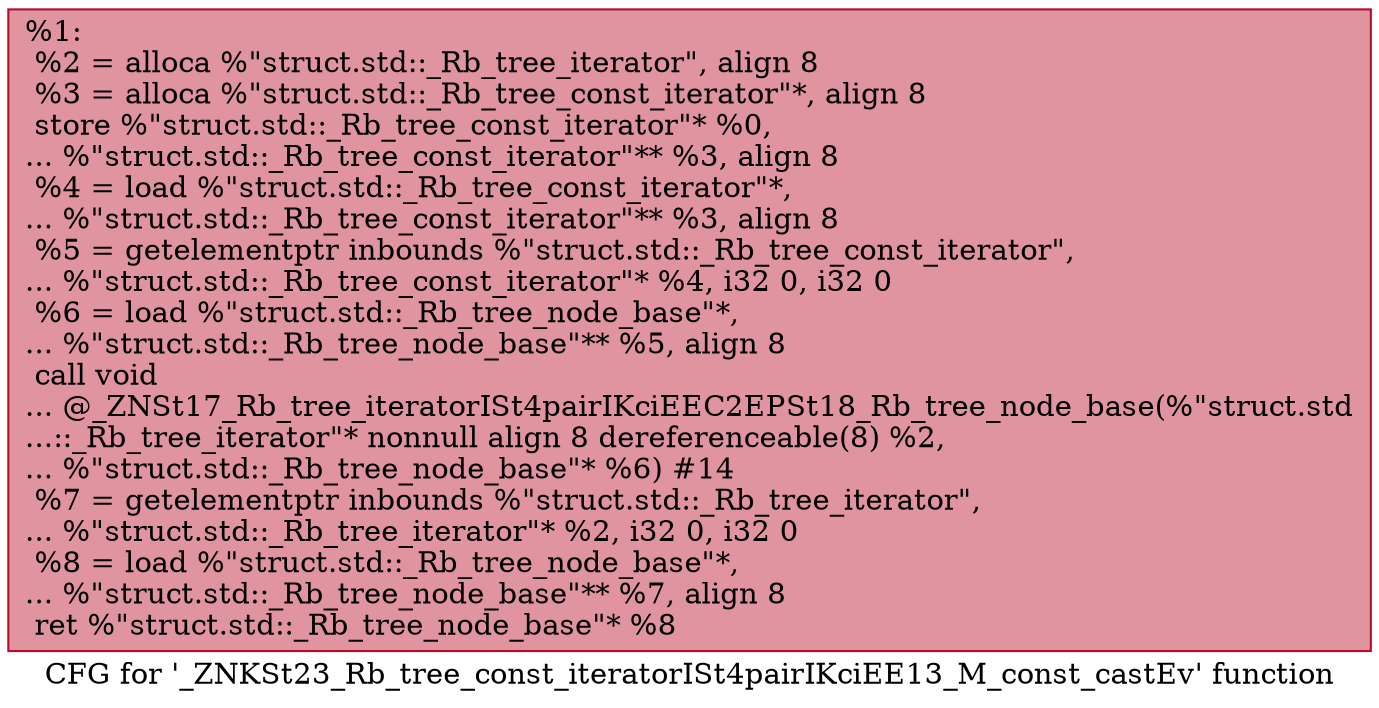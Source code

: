 digraph "CFG for '_ZNKSt23_Rb_tree_const_iteratorISt4pairIKciEE13_M_const_castEv' function" {
	label="CFG for '_ZNKSt23_Rb_tree_const_iteratorISt4pairIKciEE13_M_const_castEv' function";

	Node0x557bfd52c6a0 [shape=record,color="#b70d28ff", style=filled, fillcolor="#b70d2870",label="{%1:\l  %2 = alloca %\"struct.std::_Rb_tree_iterator\", align 8\l  %3 = alloca %\"struct.std::_Rb_tree_const_iterator\"*, align 8\l  store %\"struct.std::_Rb_tree_const_iterator\"* %0,\l... %\"struct.std::_Rb_tree_const_iterator\"** %3, align 8\l  %4 = load %\"struct.std::_Rb_tree_const_iterator\"*,\l... %\"struct.std::_Rb_tree_const_iterator\"** %3, align 8\l  %5 = getelementptr inbounds %\"struct.std::_Rb_tree_const_iterator\",\l... %\"struct.std::_Rb_tree_const_iterator\"* %4, i32 0, i32 0\l  %6 = load %\"struct.std::_Rb_tree_node_base\"*,\l... %\"struct.std::_Rb_tree_node_base\"** %5, align 8\l  call void\l... @_ZNSt17_Rb_tree_iteratorISt4pairIKciEEC2EPSt18_Rb_tree_node_base(%\"struct.std\l...::_Rb_tree_iterator\"* nonnull align 8 dereferenceable(8) %2,\l... %\"struct.std::_Rb_tree_node_base\"* %6) #14\l  %7 = getelementptr inbounds %\"struct.std::_Rb_tree_iterator\",\l... %\"struct.std::_Rb_tree_iterator\"* %2, i32 0, i32 0\l  %8 = load %\"struct.std::_Rb_tree_node_base\"*,\l... %\"struct.std::_Rb_tree_node_base\"** %7, align 8\l  ret %\"struct.std::_Rb_tree_node_base\"* %8\l}"];
}
